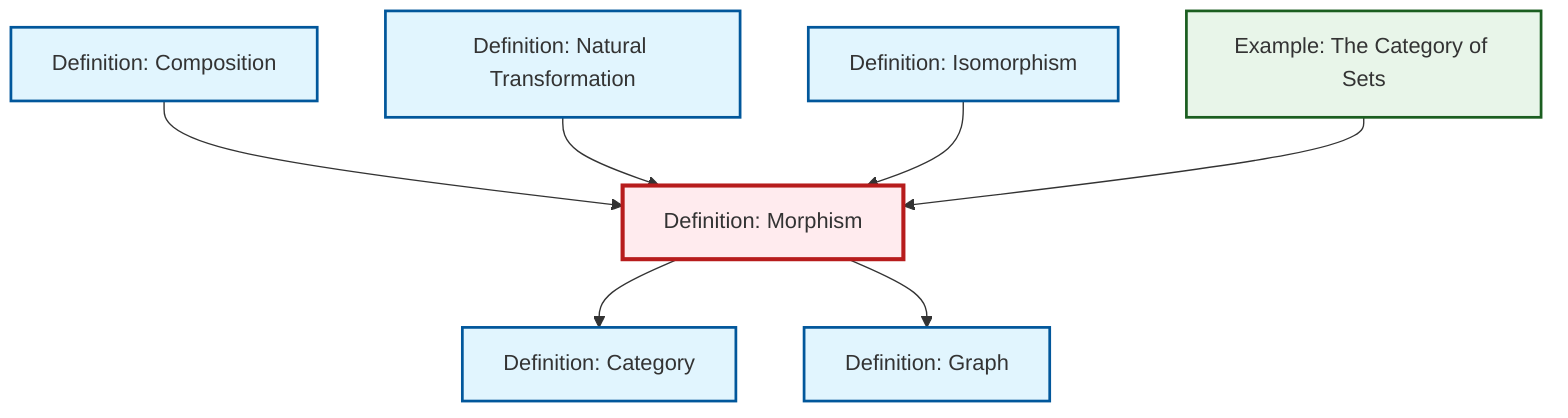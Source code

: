 graph TD
    classDef definition fill:#e1f5fe,stroke:#01579b,stroke-width:2px
    classDef theorem fill:#f3e5f5,stroke:#4a148c,stroke-width:2px
    classDef axiom fill:#fff3e0,stroke:#e65100,stroke-width:2px
    classDef example fill:#e8f5e9,stroke:#1b5e20,stroke-width:2px
    classDef current fill:#ffebee,stroke:#b71c1c,stroke-width:3px
    ex-set-category["Example: The Category of Sets"]:::example
    def-composition["Definition: Composition"]:::definition
    def-natural-transformation["Definition: Natural Transformation"]:::definition
    def-isomorphism["Definition: Isomorphism"]:::definition
    def-category["Definition: Category"]:::definition
    def-morphism["Definition: Morphism"]:::definition
    def-graph["Definition: Graph"]:::definition
    def-composition --> def-morphism
    def-morphism --> def-category
    def-natural-transformation --> def-morphism
    def-isomorphism --> def-morphism
    def-morphism --> def-graph
    ex-set-category --> def-morphism
    class def-morphism current